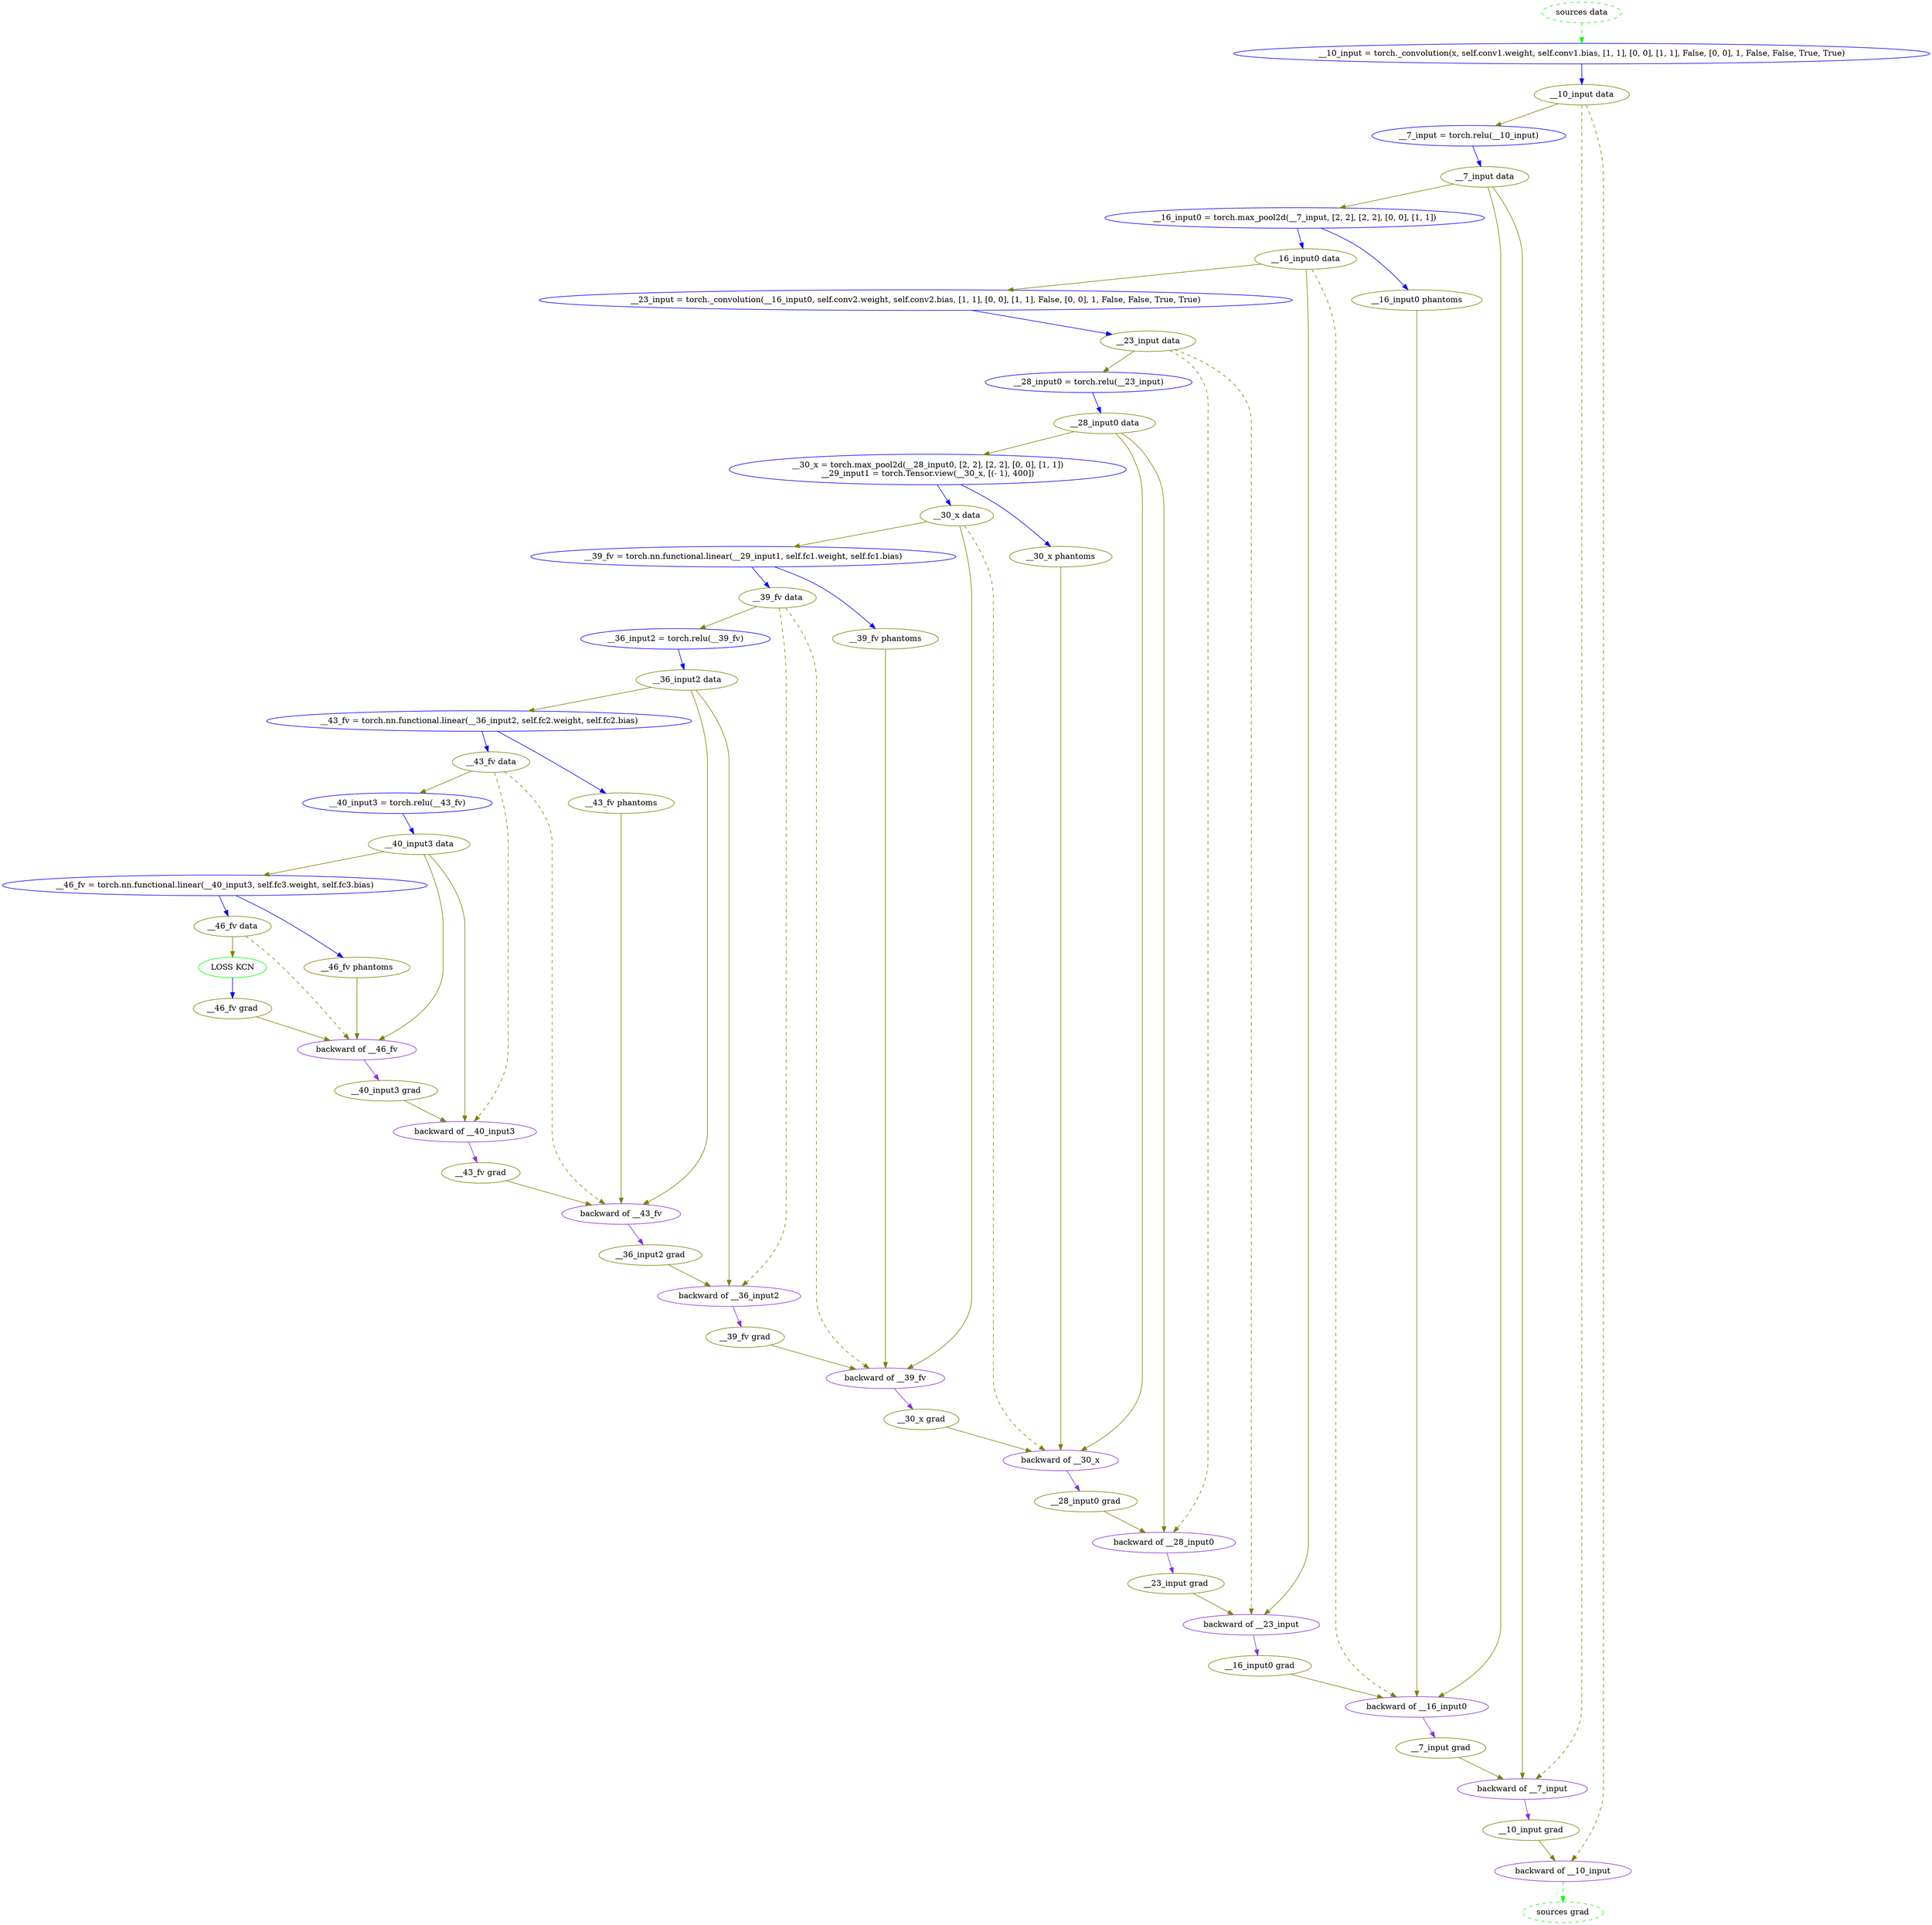 // K_graph = Forward + Backward with Comp and Data nodes
digraph Simple_CNN_K_graph {
	_0_fwd___10_input [label="__10_input = torch._convolution(x, self.conv1.weight, self.conv1.bias, [1, 1], [0, 0], [1, 1], False, [0, 0], 1, False, False, True, True)" color=blue tooltip="Time : 0.2235733369986216
Mem overhead : 0.0B"]
	_0_fwd___7_input [label="__7_input = torch.relu(__10_input)" color=blue tooltip="Time : 0.15290666619936624
Mem overhead : 0.0B"]
	_0_fwd___16_input0 [label="__16_input0 = torch.max_pool2d(__7_input, [2, 2], [2, 2], [0, 0], [1, 1])" color=blue tooltip="Time : 0.17134933173656464
Mem overhead : 0.0B"]
	_0_fwd___23_input [label="__23_input = torch._convolution(__16_input0, self.conv2.weight, self.conv2.bias, [1, 1], [0, 0], [1, 1], False, [0, 0], 1, False, False, True, True)" color=blue tooltip="Time : 0.22152533630530039
Mem overhead : 0.0B"]
	_0_fwd___28_input0 [label="__28_input0 = torch.relu(__23_input)" color=blue tooltip="Time : 0.17032533387343088
Mem overhead : 0.0B"]
	_0_fwd___30_x [label="__30_x = torch.max_pool2d(__28_input0, [2, 2], [2, 2], [0, 0], [1, 1])
__29_input1 = torch.Tensor.view(__30_x, [(- 1), 400])" color=blue tooltip="Time : 0.2686400016148885
Mem overhead : 0.0B"]
	_0_fwd___39_fv [label="__39_fv = torch.nn.functional.linear(__29_input1, self.fc1.weight, self.fc1.bias)" color=blue tooltip="Time : 0.1543040027221044
Mem overhead : 1.0MiB"]
	_0_fwd___36_input2 [label="__36_input2 = torch.relu(__39_fv)" color=blue tooltip="Time : 0.07918933530648549
Mem overhead : 0.0B"]
	_0_fwd___43_fv [label="__43_fv = torch.nn.functional.linear(__36_input2, self.fc2.weight, self.fc2.bias)" color=blue tooltip="Time : 0.13038933525482813
Mem overhead : 1.0MiB"]
	_0_fwd___40_input3 [label="__40_input3 = torch.relu(__43_fv)" color=blue tooltip="Time : 0.12118400136629741
Mem overhead : 0.0B"]
	_0_fwd___46_fv [label="__46_fv = torch.nn.functional.linear(__40_input3, self.fc3.weight, self.fc3.bias)" color=blue tooltip="Time : 0.1515199989080429
Mem overhead : 1.0MiB"]
	_0_fwd_loss [label="LOSS KCN" color=green]
	_0_bwd___46_fv [label="backward of __46_fv" color=blueviolet tooltip="Time : 0.41676799456278485
Mem overhead : 4.0KiB"]
	_0_bwd___40_input3 [label="backward of __40_input3" color=blueviolet tooltip="Time : 0.23721600075562796
Mem overhead : 0.0B"]
	_0_bwd___43_fv [label="backward of __43_fv" color=blueviolet tooltip="Time : 0.4915093282858531
Mem overhead : 40.0KiB"]
	_0_bwd___36_input2 [label="backward of __36_input2" color=blueviolet tooltip="Time : 0.20069333414236704
Mem overhead : 0.0B"]
	_0_bwd___39_fv [label="backward of __39_fv" color=blueviolet tooltip="Time : 0.5328213373819987
Mem overhead : 188.0KiB"]
	_0_bwd___30_x [label="backward of __30_x" color=blueviolet tooltip="Time : 0.23620266218980154
Mem overhead : 3.5KiB"]
	_0_bwd___28_input0 [label="backward of __28_input0" color=blueviolet tooltip="Time : 0.2829760015010834
Mem overhead : 0.0B"]
	_0_bwd___23_input [label="backward of __23_input" color=blueviolet tooltip="Time : 0.5383040110270182
Mem overhead : 10.0KiB"]
	_0_bwd___16_input0 [label="backward of __16_input0" color=blueviolet tooltip="Time : 0.20478933056195578
Mem overhead : 9.5KiB"]
	_0_bwd___7_input [label="backward of __7_input" color=blueviolet tooltip="Time : 0.2662400007247925
Mem overhead : 0.0B"]
	_0_bwd___10_input [label="backward of __10_input" color=blueviolet tooltip="Time : 0.4457706610361735
Mem overhead : 2.5KiB"]
	"_0___10_input data" [label="__10_input data" color=olive tooltip="Mem 18.5KiB"]
	"_0___7_input data" [label="__7_input data" color=olive tooltip="Mem 18.5KiB"]
	"_0___16_input0 data" [label="__16_input0 data" color=olive tooltip="Mem 5.0KiB"]
	"_0___23_input data" [label="__23_input data" color=olive tooltip="Mem 6.5KiB"]
	"_0___28_input0 data" [label="__28_input0 data" color=olive tooltip="Mem 6.5KiB"]
	"_0___30_x data" [label="__30_x data" color=olive tooltip="Mem 2.0KiB"]
	"_0___39_fv data" [label="__39_fv data" color=olive tooltip="Mem 512.0B"]
	"_0___36_input2 data" [label="__36_input2 data" color=olive tooltip="Mem 512.0B"]
	"_0___43_fv data" [label="__43_fv data" color=olive tooltip="Mem 512.0B"]
	"_0___40_input3 data" [label="__40_input3 data" color=olive tooltip="Mem 512.0B"]
	"_0___46_fv data" [label="__46_fv data" color=olive tooltip="Mem 512.0B"]
	"_0___10_input grad" [label="__10_input grad" color=olive tooltip="Mem 18.5KiB"]
	"_0___7_input grad" [label="__7_input grad" color=olive tooltip="Mem 18.5KiB"]
	"_0___16_input0 grad" [label="__16_input0 grad" color=olive tooltip="Mem 5.0KiB"]
	"_0___23_input grad" [label="__23_input grad" color=olive tooltip="Mem 6.5KiB"]
	"_0___28_input0 grad" [label="__28_input0 grad" color=olive tooltip="Mem 6.5KiB"]
	"_0___30_x grad" [label="__30_x grad" color=olive tooltip="Mem 2.0KiB"]
	"_0___39_fv grad" [label="__39_fv grad" color=olive tooltip="Mem 512.0B"]
	"_0___36_input2 grad" [label="__36_input2 grad" color=olive tooltip="Mem 512.0B"]
	"_0___43_fv grad" [label="__43_fv grad" color=olive tooltip="Mem 512.0B"]
	"_0___40_input3 grad" [label="__40_input3 grad" color=olive tooltip="Mem 512.0B"]
	"_0___46_fv grad" [label="__46_fv grad" color=olive tooltip="Mem 512.0B"]
	"_0___16_input0 phantoms" [label="__16_input0 phantoms" color=olive tooltip="Mem 9.5KiB"]
	"_0___30_x phantoms" [label="__30_x phantoms" color=olive tooltip="Mem 3.5KiB"]
	"_0___39_fv phantoms" [label="__39_fv phantoms" color=olive tooltip="Mem 0.0B"]
	"_0___43_fv phantoms" [label="__43_fv phantoms" color=olive tooltip="Mem 0.0B"]
	"_0___46_fv phantoms" [label="__46_fv phantoms" color=olive tooltip="Mem 0.0B"]
	"_0___10_input data" -> _0_fwd___7_input [color=olive]
	"_0___7_input data" -> _0_fwd___16_input0 [color=olive]
	"_0___16_input0 data" -> _0_fwd___23_input [color=olive]
	"_0___23_input data" -> _0_fwd___28_input0 [color=olive]
	"_0___28_input0 data" -> _0_fwd___30_x [color=olive]
	"_0___30_x data" -> _0_fwd___39_fv [color=olive]
	"_0___39_fv data" -> _0_fwd___36_input2 [color=olive]
	"_0___36_input2 data" -> _0_fwd___43_fv [color=olive]
	"_0___43_fv data" -> _0_fwd___40_input3 [color=olive]
	"_0___40_input3 data" -> _0_fwd___46_fv [color=olive]
	"_0___46_fv data" -> _0_fwd_loss [color=olive]
	"_0___46_fv grad" -> _0_bwd___46_fv [color=olive]
	"_0___40_input3 data" -> _0_bwd___46_fv [color=olive]
	"_0___46_fv phantoms" -> _0_bwd___46_fv [color=olive]
	"_0___46_fv data" -> _0_bwd___46_fv [color=olive style=dashed]
	"_0___40_input3 data" -> _0_bwd___40_input3 [color=olive]
	"_0___40_input3 grad" -> _0_bwd___40_input3 [color=olive]
	"_0___43_fv data" -> _0_bwd___40_input3 [color=olive style=dashed]
	"_0___36_input2 data" -> _0_bwd___43_fv [color=olive]
	"_0___43_fv phantoms" -> _0_bwd___43_fv [color=olive]
	"_0___43_fv grad" -> _0_bwd___43_fv [color=olive]
	"_0___43_fv data" -> _0_bwd___43_fv [color=olive style=dashed]
	"_0___36_input2 data" -> _0_bwd___36_input2 [color=olive]
	"_0___36_input2 grad" -> _0_bwd___36_input2 [color=olive]
	"_0___39_fv data" -> _0_bwd___36_input2 [color=olive style=dashed]
	"_0___39_fv phantoms" -> _0_bwd___39_fv [color=olive]
	"_0___30_x data" -> _0_bwd___39_fv [color=olive]
	"_0___39_fv grad" -> _0_bwd___39_fv [color=olive]
	"_0___39_fv data" -> _0_bwd___39_fv [color=olive style=dashed]
	"_0___30_x phantoms" -> _0_bwd___30_x [color=olive]
	"_0___30_x grad" -> _0_bwd___30_x [color=olive]
	"_0___28_input0 data" -> _0_bwd___30_x [color=olive]
	"_0___30_x data" -> _0_bwd___30_x [color=olive style=dashed]
	"_0___28_input0 data" -> _0_bwd___28_input0 [color=olive]
	"_0___28_input0 grad" -> _0_bwd___28_input0 [color=olive]
	"_0___23_input data" -> _0_bwd___28_input0 [color=olive style=dashed]
	"_0___23_input grad" -> _0_bwd___23_input [color=olive]
	"_0___16_input0 data" -> _0_bwd___23_input [color=olive]
	"_0___23_input data" -> _0_bwd___23_input [color=olive style=dashed]
	"_0___16_input0 phantoms" -> _0_bwd___16_input0 [color=olive]
	"_0___16_input0 grad" -> _0_bwd___16_input0 [color=olive]
	"_0___7_input data" -> _0_bwd___16_input0 [color=olive]
	"_0___16_input0 data" -> _0_bwd___16_input0 [color=olive style=dashed]
	"_0___7_input data" -> _0_bwd___7_input [color=olive]
	"_0___7_input grad" -> _0_bwd___7_input [color=olive]
	"_0___10_input data" -> _0_bwd___7_input [color=olive style=dashed]
	"_0___10_input grad" -> _0_bwd___10_input [color=olive]
	"_0___10_input data" -> _0_bwd___10_input [color=olive style=dashed]
	_0_fwd___10_input -> "_0___10_input data" [color=blue]
	_0_fwd___7_input -> "_0___7_input data" [color=blue]
	_0_fwd___16_input0 -> "_0___16_input0 data" [color=blue]
	_0_fwd___23_input -> "_0___23_input data" [color=blue]
	_0_fwd___28_input0 -> "_0___28_input0 data" [color=blue]
	_0_fwd___30_x -> "_0___30_x data" [color=blue]
	_0_fwd___39_fv -> "_0___39_fv data" [color=blue]
	_0_fwd___36_input2 -> "_0___36_input2 data" [color=blue]
	_0_fwd___43_fv -> "_0___43_fv data" [color=blue]
	_0_fwd___40_input3 -> "_0___40_input3 data" [color=blue]
	_0_fwd___46_fv -> "_0___46_fv data" [color=blue]
	_0_bwd___7_input -> "_0___10_input grad" [color=blueviolet]
	_0_bwd___16_input0 -> "_0___7_input grad" [color=blueviolet]
	_0_bwd___23_input -> "_0___16_input0 grad" [color=blueviolet]
	_0_bwd___28_input0 -> "_0___23_input grad" [color=blueviolet]
	_0_bwd___30_x -> "_0___28_input0 grad" [color=blueviolet]
	_0_bwd___39_fv -> "_0___30_x grad" [color=blueviolet]
	_0_bwd___36_input2 -> "_0___39_fv grad" [color=blueviolet]
	_0_bwd___43_fv -> "_0___36_input2 grad" [color=blueviolet]
	_0_bwd___40_input3 -> "_0___43_fv grad" [color=blueviolet]
	_0_bwd___46_fv -> "_0___40_input3 grad" [color=blueviolet]
	_0_fwd_loss -> "_0___46_fv grad" [color=blue]
	_0_fwd___16_input0 -> "_0___16_input0 phantoms" [color=blue]
	_0_fwd___30_x -> "_0___30_x phantoms" [color=blue]
	_0_fwd___39_fv -> "_0___39_fv phantoms" [color=blue]
	_0_fwd___43_fv -> "_0___43_fv phantoms" [color=blue]
	_0_fwd___46_fv -> "_0___46_fv phantoms" [color=blue]
	"_0_sources data" [label="sources data" color=green style=dashed]
	"_0_sources grad" [label="sources grad" color=green style=dashed]
	"_0_sources data" -> _0_fwd___10_input [color=green style=dashed]
	_0_bwd___10_input -> "_0_sources grad" [color=green style=dashed]
}
